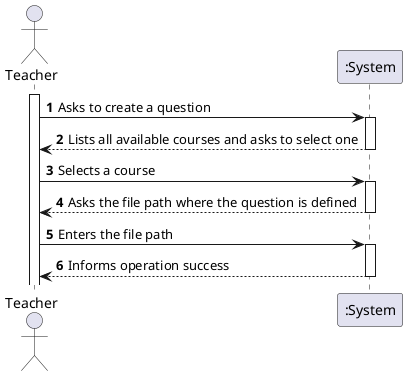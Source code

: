 @startuml US2007_SSD
autonumber

actor "Teacher" as TEACHER
participant ":System" as SYS

activate TEACHER

TEACHER -> SYS : Asks to create a question
activate SYS
SYS --> TEACHER : Lists all available courses and asks to select one
deactivate SYS
TEACHER -> SYS : Selects a course
activate SYS
SYS --> TEACHER : Asks the file path where the question is defined
deactivate SYS
TEACHER -> SYS : Enters the file path
activate SYS
SYS --> TEACHER : Informs operation success
deactivate SYS

@enduml
